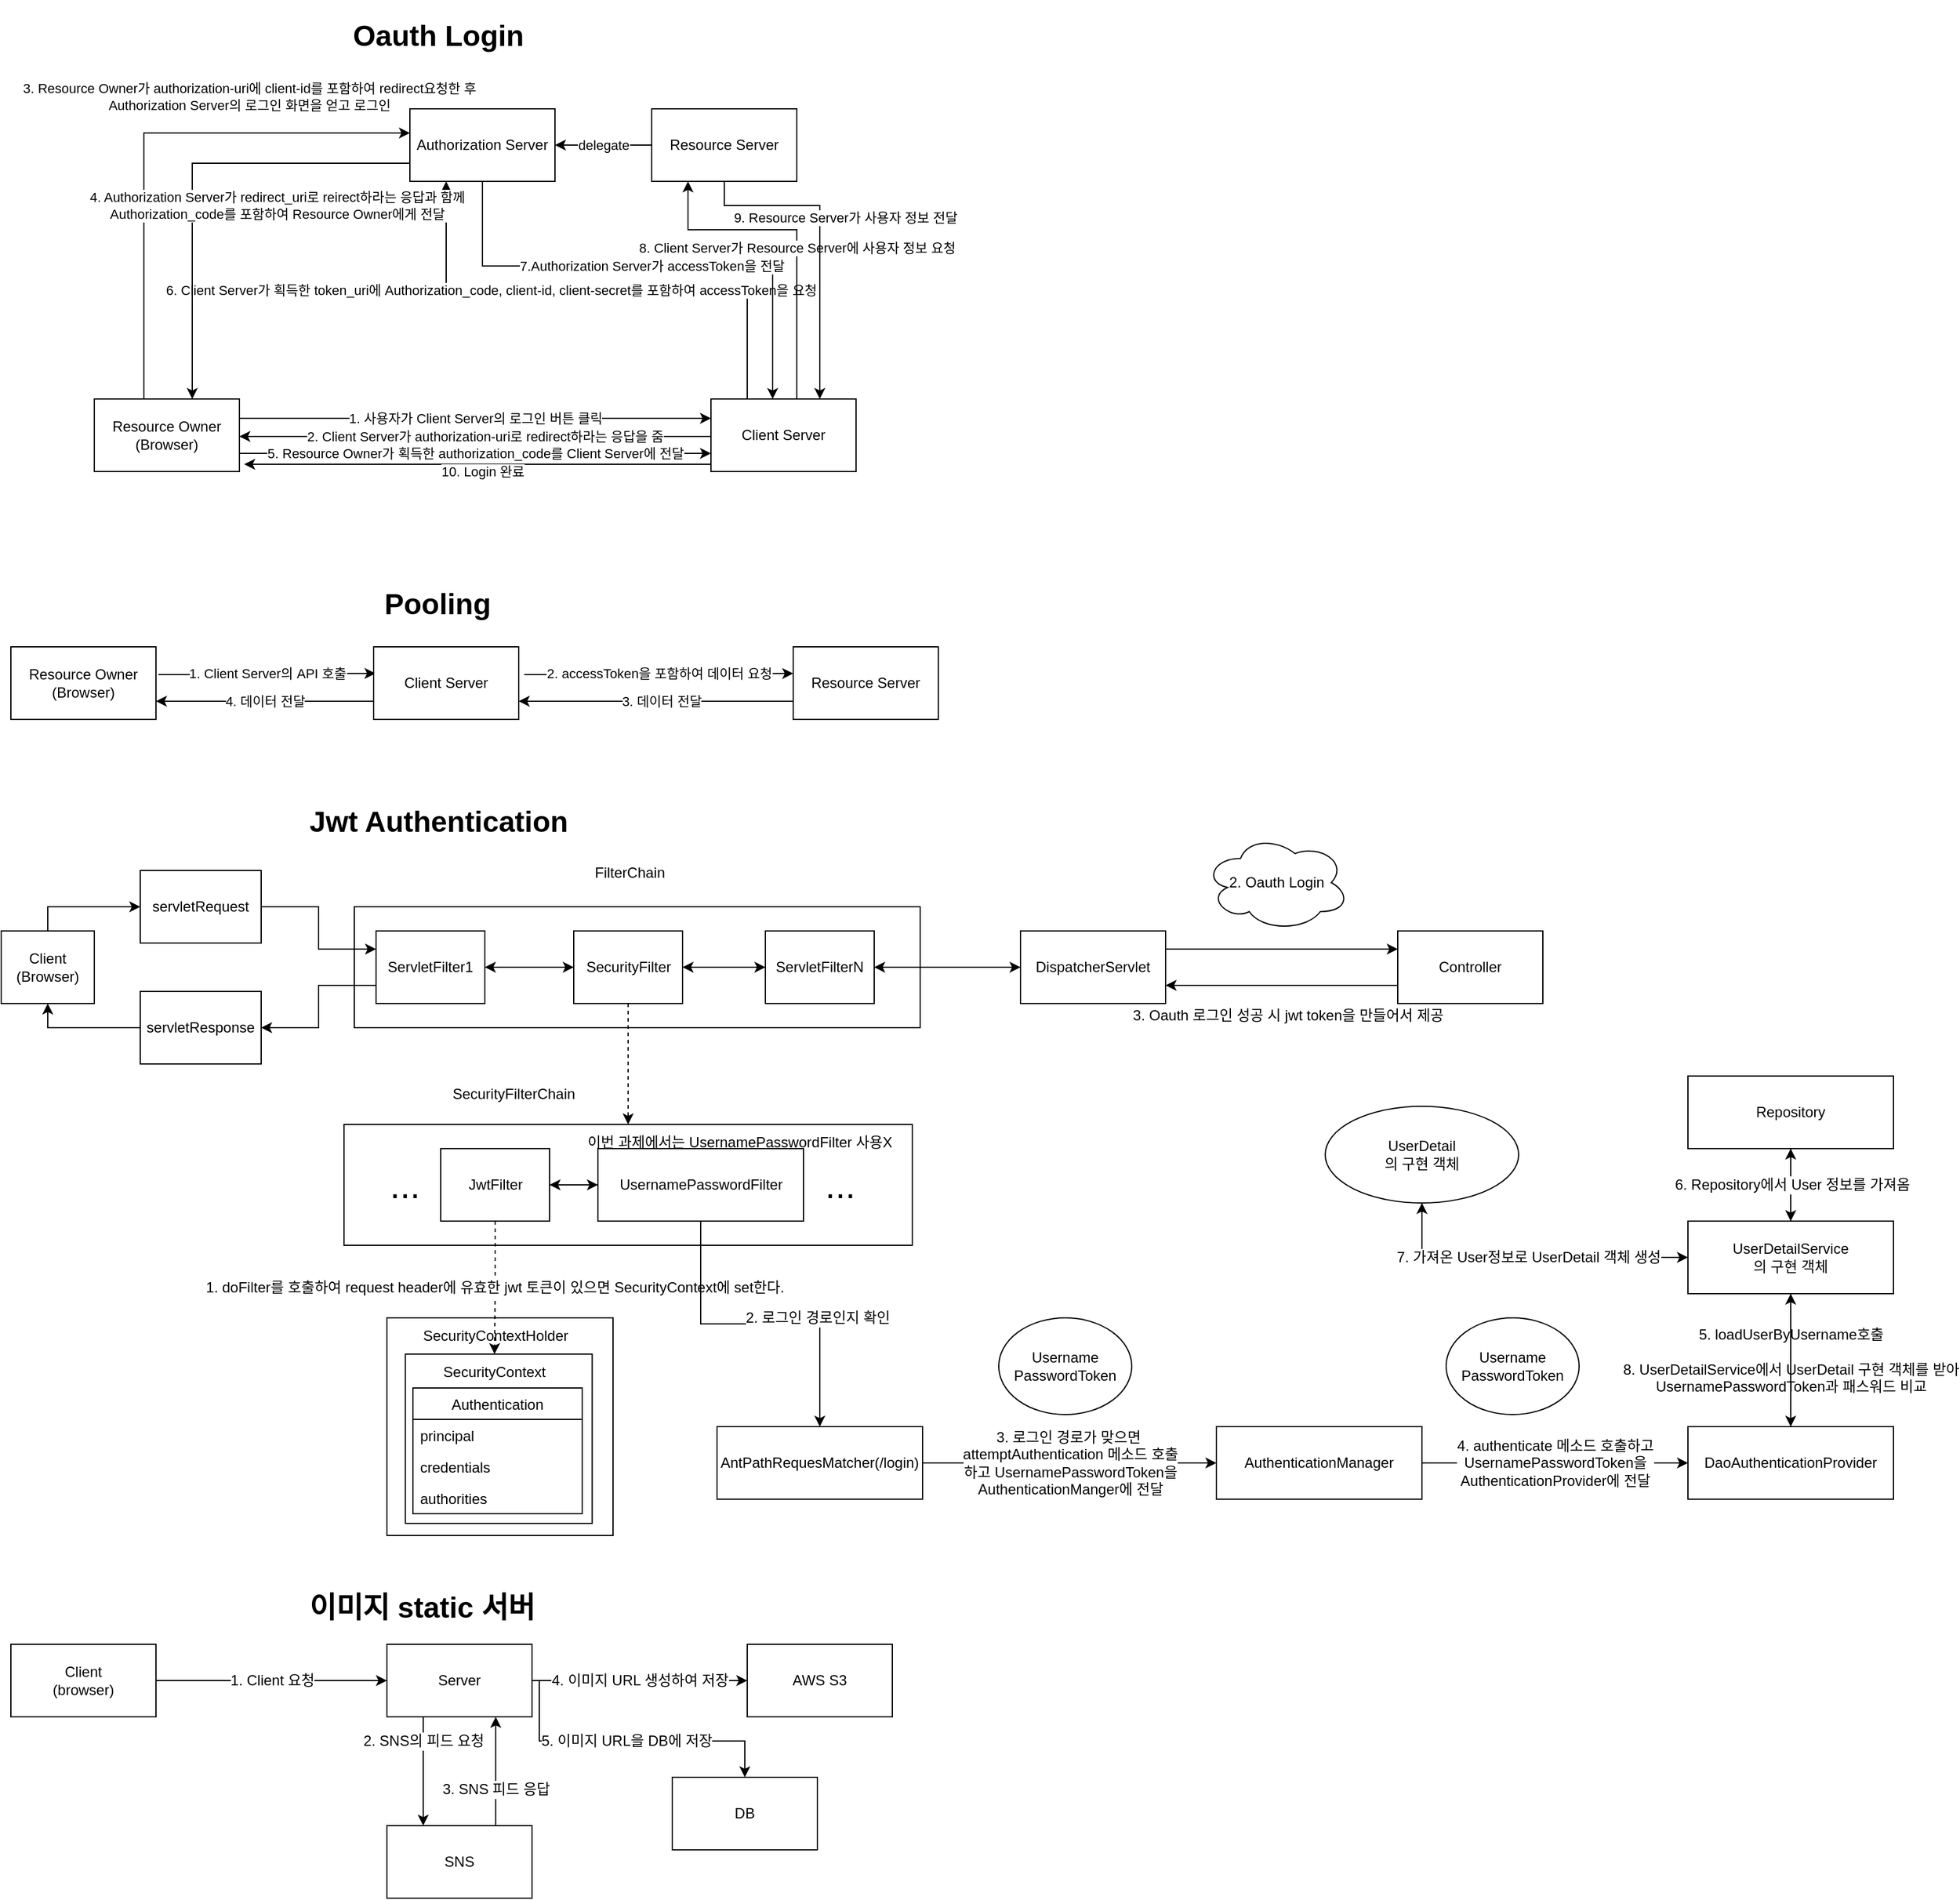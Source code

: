 <mxfile version="18.0.2" type="github">
  <diagram id="0olNeXQWjINQZvu6lN0X" name="Page-1">
    <mxGraphModel dx="2249" dy="794" grid="1" gridSize="10" guides="1" tooltips="1" connect="1" arrows="1" fold="1" page="1" pageScale="1" pageWidth="827" pageHeight="1169" math="0" shadow="0">
      <root>
        <mxCell id="0" />
        <mxCell id="1" parent="0" />
        <mxCell id="ssqs3UzeB_QH6sZrgzqs-11" value="" style="rounded=0;whiteSpace=wrap;html=1;" vertex="1" parent="1">
          <mxGeometry x="-521.5" y="950" width="470" height="100" as="geometry" />
        </mxCell>
        <mxCell id="ssqs3UzeB_QH6sZrgzqs-62" value="" style="rounded=0;whiteSpace=wrap;html=1;fontSize=12;" vertex="1" parent="1">
          <mxGeometry x="-486" y="1110" width="187" height="180" as="geometry" />
        </mxCell>
        <mxCell id="ssqs3UzeB_QH6sZrgzqs-24" value="" style="rounded=0;whiteSpace=wrap;html=1;" vertex="1" parent="1">
          <mxGeometry x="-513" y="770" width="468" height="100" as="geometry" />
        </mxCell>
        <mxCell id="ssqs3UzeB_QH6sZrgzqs-64" value="1. doFilter를 호출하여 request header에 유효한 jwt 토큰이 있으면 SecurityContext에 set한다." style="edgeStyle=orthogonalEdgeStyle;rounded=0;orthogonalLoop=1;jettySize=auto;html=1;dashed=1;fontSize=12;" edge="1" parent="1" source="ssqs3UzeB_QH6sZrgzqs-7" target="ssqs3UzeB_QH6sZrgzqs-61">
          <mxGeometry relative="1" as="geometry" />
        </mxCell>
        <mxCell id="josuYRWAuAv7qahsjw2j-20" value="2. Client Server가 authorization-uri로 redirect하라는 응답을 줌" style="edgeStyle=orthogonalEdgeStyle;rounded=0;orthogonalLoop=1;jettySize=auto;html=1;exitX=0;exitY=0.5;exitDx=0;exitDy=0;entryX=1;entryY=0.75;entryDx=0;entryDy=0;" parent="1" edge="1">
          <mxGeometry relative="1" as="geometry">
            <mxPoint x="-218" y="366" as="sourcePoint" />
            <mxPoint x="-608" y="381" as="targetPoint" />
            <Array as="points">
              <mxPoint x="-218" y="381" />
            </Array>
          </mxGeometry>
        </mxCell>
        <mxCell id="josuYRWAuAv7qahsjw2j-28" style="edgeStyle=orthogonalEdgeStyle;rounded=0;orthogonalLoop=1;jettySize=auto;html=1;exitX=0.25;exitY=0;exitDx=0;exitDy=0;entryX=0.25;entryY=1;entryDx=0;entryDy=0;" parent="1" source="josuYRWAuAv7qahsjw2j-13" target="josuYRWAuAv7qahsjw2j-21" edge="1">
          <mxGeometry relative="1" as="geometry" />
        </mxCell>
        <mxCell id="josuYRWAuAv7qahsjw2j-31" value="6. Client Server가 획득한 token_uri에 Authorization_code, client-id, client-secret를 포함하여 accessToken을 요청" style="edgeLabel;html=1;align=center;verticalAlign=middle;resizable=0;points=[];" parent="josuYRWAuAv7qahsjw2j-28" vertex="1" connectable="0">
          <mxGeometry x="0.408" relative="1" as="geometry">
            <mxPoint as="offset" />
          </mxGeometry>
        </mxCell>
        <mxCell id="josuYRWAuAv7qahsjw2j-32" value="8. Client Server가 Resource Server에 사용자 정보 요청" style="edgeStyle=orthogonalEdgeStyle;rounded=0;orthogonalLoop=1;jettySize=auto;html=1;exitX=0.75;exitY=0;exitDx=0;exitDy=0;entryX=0.25;entryY=1;entryDx=0;entryDy=0;" parent="1" source="josuYRWAuAv7qahsjw2j-13" target="josuYRWAuAv7qahsjw2j-27" edge="1">
          <mxGeometry relative="1" as="geometry">
            <Array as="points">
              <mxPoint x="-147" y="350" />
              <mxPoint x="-147" y="210" />
              <mxPoint x="-237" y="210" />
            </Array>
          </mxGeometry>
        </mxCell>
        <mxCell id="josuYRWAuAv7qahsjw2j-34" value="10. Login 완료" style="edgeStyle=orthogonalEdgeStyle;rounded=0;orthogonalLoop=1;jettySize=auto;html=1;exitX=0;exitY=1;exitDx=0;exitDy=0;entryX=1.033;entryY=0.9;entryDx=0;entryDy=0;entryPerimeter=0;" parent="1" source="josuYRWAuAv7qahsjw2j-13" target="josuYRWAuAv7qahsjw2j-14" edge="1">
          <mxGeometry x="-0.005" y="6" relative="1" as="geometry">
            <Array as="points">
              <mxPoint x="-218" y="404" />
            </Array>
            <mxPoint as="offset" />
          </mxGeometry>
        </mxCell>
        <mxCell id="josuYRWAuAv7qahsjw2j-13" value="Client Server" style="rounded=0;whiteSpace=wrap;html=1;" parent="1" vertex="1">
          <mxGeometry x="-218" y="350" width="120" height="60" as="geometry" />
        </mxCell>
        <mxCell id="josuYRWAuAv7qahsjw2j-17" value="1. 사용자가 Client Server의 로그인 버튼 클릭" style="edgeStyle=orthogonalEdgeStyle;rounded=0;orthogonalLoop=1;jettySize=auto;html=1;exitX=1;exitY=0.5;exitDx=0;exitDy=0;" parent="1" edge="1">
          <mxGeometry relative="1" as="geometry">
            <mxPoint x="-608" y="366" as="sourcePoint" />
            <mxPoint x="-218" y="366" as="targetPoint" />
          </mxGeometry>
        </mxCell>
        <mxCell id="josuYRWAuAv7qahsjw2j-23" value="3. Resource Owner가 authorization-uri에 client-id를 포함하여 redirect요청한 후&lt;br&gt;Authorization Server의 로그인 화면을 얻고 로그인" style="edgeStyle=orthogonalEdgeStyle;rounded=0;orthogonalLoop=1;jettySize=auto;html=1;exitX=0.5;exitY=0;exitDx=0;exitDy=0;" parent="1" source="josuYRWAuAv7qahsjw2j-14" edge="1">
          <mxGeometry x="0.42" y="30" relative="1" as="geometry">
            <mxPoint x="-467" y="130" as="targetPoint" />
            <Array as="points">
              <mxPoint x="-687" y="350" />
              <mxPoint x="-687" y="130" />
            </Array>
            <mxPoint as="offset" />
          </mxGeometry>
        </mxCell>
        <mxCell id="josuYRWAuAv7qahsjw2j-26" value="5. Resource Owner가 획득한 authorization_code를 Client Server에 전달" style="edgeStyle=orthogonalEdgeStyle;rounded=0;orthogonalLoop=1;jettySize=auto;html=1;exitX=1;exitY=0.75;exitDx=0;exitDy=0;entryX=0;entryY=0.75;entryDx=0;entryDy=0;" parent="1" source="josuYRWAuAv7qahsjw2j-14" target="josuYRWAuAv7qahsjw2j-13" edge="1">
          <mxGeometry relative="1" as="geometry" />
        </mxCell>
        <mxCell id="josuYRWAuAv7qahsjw2j-14" value="Resource Owner&lt;br&gt;(Browser)" style="rounded=0;whiteSpace=wrap;html=1;" parent="1" vertex="1">
          <mxGeometry x="-728" y="350" width="120" height="60" as="geometry" />
        </mxCell>
        <mxCell id="josuYRWAuAv7qahsjw2j-24" value="4. Authorization Server가 redirect_uri로 reirect하라는 응답과 함께&lt;br&gt;Authorization_code를 포함하여 Resource Owner에게 전달" style="edgeStyle=orthogonalEdgeStyle;rounded=0;orthogonalLoop=1;jettySize=auto;html=1;exitX=0;exitY=0.75;exitDx=0;exitDy=0;" parent="1" source="josuYRWAuAv7qahsjw2j-21" target="josuYRWAuAv7qahsjw2j-14" edge="1">
          <mxGeometry x="-0.413" y="35" relative="1" as="geometry">
            <Array as="points">
              <mxPoint x="-647" y="155" />
            </Array>
            <mxPoint as="offset" />
          </mxGeometry>
        </mxCell>
        <mxCell id="josuYRWAuAv7qahsjw2j-30" value="7.Authorization Server가 accessToken을 전달" style="edgeStyle=orthogonalEdgeStyle;rounded=0;orthogonalLoop=1;jettySize=auto;html=1;exitX=0.5;exitY=1;exitDx=0;exitDy=0;" parent="1" source="josuYRWAuAv7qahsjw2j-21" target="josuYRWAuAv7qahsjw2j-13" edge="1">
          <mxGeometry relative="1" as="geometry">
            <Array as="points">
              <mxPoint x="-407" y="240" />
              <mxPoint x="-167" y="240" />
            </Array>
          </mxGeometry>
        </mxCell>
        <mxCell id="josuYRWAuAv7qahsjw2j-21" value="Authorization Server" style="rounded=0;whiteSpace=wrap;html=1;" parent="1" vertex="1">
          <mxGeometry x="-467" y="110" width="120" height="60" as="geometry" />
        </mxCell>
        <mxCell id="josuYRWAuAv7qahsjw2j-33" value="9. Resource Server가 사용자 정보 전달" style="edgeStyle=orthogonalEdgeStyle;rounded=0;orthogonalLoop=1;jettySize=auto;html=1;exitX=0.5;exitY=1;exitDx=0;exitDy=0;entryX=0.75;entryY=0;entryDx=0;entryDy=0;" parent="1" source="josuYRWAuAv7qahsjw2j-27" target="josuYRWAuAv7qahsjw2j-13" edge="1">
          <mxGeometry x="-0.158" y="21" relative="1" as="geometry">
            <Array as="points">
              <mxPoint x="-207" y="190" />
              <mxPoint x="-128" y="190" />
            </Array>
            <mxPoint as="offset" />
          </mxGeometry>
        </mxCell>
        <mxCell id="ssqs3UzeB_QH6sZrgzqs-1" value="delegate" style="edgeStyle=orthogonalEdgeStyle;rounded=0;orthogonalLoop=1;jettySize=auto;html=1;exitX=0;exitY=0.5;exitDx=0;exitDy=0;entryX=1;entryY=0.5;entryDx=0;entryDy=0;" edge="1" parent="1" source="josuYRWAuAv7qahsjw2j-27" target="josuYRWAuAv7qahsjw2j-21">
          <mxGeometry relative="1" as="geometry" />
        </mxCell>
        <mxCell id="josuYRWAuAv7qahsjw2j-27" value="Resource Server" style="rounded=0;whiteSpace=wrap;html=1;" parent="1" vertex="1">
          <mxGeometry x="-267" y="110" width="120" height="60" as="geometry" />
        </mxCell>
        <mxCell id="josuYRWAuAv7qahsjw2j-35" value="&lt;h1&gt;Oauth Login&lt;/h1&gt;" style="text;html=1;strokeColor=none;fillColor=none;spacing=5;spacingTop=-20;whiteSpace=wrap;overflow=hidden;rounded=0;" parent="1" vertex="1">
          <mxGeometry x="-519" y="30" width="151" height="40" as="geometry" />
        </mxCell>
        <mxCell id="josuYRWAuAv7qahsjw2j-39" value="1. Client Server의 API 호출" style="edgeStyle=orthogonalEdgeStyle;rounded=0;orthogonalLoop=1;jettySize=auto;html=1;exitX=1.017;exitY=0.383;exitDx=0;exitDy=0;exitPerimeter=0;entryX=0.013;entryY=0.367;entryDx=0;entryDy=0;entryPerimeter=0;" parent="1" source="josuYRWAuAv7qahsjw2j-36" target="josuYRWAuAv7qahsjw2j-37" edge="1">
          <mxGeometry relative="1" as="geometry">
            <mxPoint x="-677.5" y="578" as="sourcePoint" />
            <mxPoint x="-503.5" y="578" as="targetPoint" />
          </mxGeometry>
        </mxCell>
        <mxCell id="josuYRWAuAv7qahsjw2j-36" value="Resource Owner&lt;br&gt;(Browser)" style="rounded=0;whiteSpace=wrap;html=1;" parent="1" vertex="1">
          <mxGeometry x="-797" y="555" width="120" height="60" as="geometry" />
        </mxCell>
        <mxCell id="josuYRWAuAv7qahsjw2j-40" value="2. accessToken을 포함하여 데이터 요청" style="edgeStyle=orthogonalEdgeStyle;rounded=0;orthogonalLoop=1;jettySize=auto;html=1;exitX=1.038;exitY=0.383;exitDx=0;exitDy=0;exitPerimeter=0;" parent="1" source="josuYRWAuAv7qahsjw2j-37" edge="1">
          <mxGeometry relative="1" as="geometry">
            <mxPoint x="-443" y="577" as="sourcePoint" />
            <mxPoint x="-150" y="577" as="targetPoint" />
          </mxGeometry>
        </mxCell>
        <mxCell id="josuYRWAuAv7qahsjw2j-44" value="4. 데이터 전달" style="edgeStyle=orthogonalEdgeStyle;rounded=0;orthogonalLoop=1;jettySize=auto;html=1;exitX=0;exitY=0.75;exitDx=0;exitDy=0;entryX=1;entryY=0.75;entryDx=0;entryDy=0;" parent="1" source="josuYRWAuAv7qahsjw2j-37" edge="1">
          <mxGeometry relative="1" as="geometry">
            <mxPoint x="-503" y="600" as="sourcePoint" />
            <mxPoint x="-677" y="600" as="targetPoint" />
          </mxGeometry>
        </mxCell>
        <mxCell id="josuYRWAuAv7qahsjw2j-37" value="Client Server" style="rounded=0;whiteSpace=wrap;html=1;" parent="1" vertex="1">
          <mxGeometry x="-497" y="555" width="120" height="60" as="geometry" />
        </mxCell>
        <mxCell id="josuYRWAuAv7qahsjw2j-43" value="3. 데이터 전달" style="edgeStyle=orthogonalEdgeStyle;rounded=0;orthogonalLoop=1;jettySize=auto;html=1;exitX=0;exitY=0.75;exitDx=0;exitDy=0;entryX=1;entryY=0.75;entryDx=0;entryDy=0;" parent="1" target="josuYRWAuAv7qahsjw2j-37" edge="1">
          <mxGeometry relative="1" as="geometry">
            <mxPoint x="-150" y="592" as="sourcePoint" />
            <mxPoint x="-443" y="592" as="targetPoint" />
            <Array as="points">
              <mxPoint x="-150" y="600" />
            </Array>
          </mxGeometry>
        </mxCell>
        <mxCell id="josuYRWAuAv7qahsjw2j-38" value="Resource Server" style="rounded=0;whiteSpace=wrap;html=1;" parent="1" vertex="1">
          <mxGeometry x="-150" y="555" width="120" height="60" as="geometry" />
        </mxCell>
        <mxCell id="josuYRWAuAv7qahsjw2j-41" value="&lt;h1&gt;Pooling&lt;/h1&gt;" style="text;html=1;strokeColor=none;fillColor=none;spacing=5;spacingTop=-20;whiteSpace=wrap;overflow=hidden;rounded=0;" parent="1" vertex="1">
          <mxGeometry x="-493" y="500" width="99" height="40" as="geometry" />
        </mxCell>
        <mxCell id="ssqs3UzeB_QH6sZrgzqs-32" style="edgeStyle=orthogonalEdgeStyle;rounded=0;orthogonalLoop=1;jettySize=auto;html=1;exitX=1;exitY=0.5;exitDx=0;exitDy=0;fontSize=12;entryX=0;entryY=0.25;entryDx=0;entryDy=0;" edge="1" parent="1" source="ssqs3UzeB_QH6sZrgzqs-6" target="ssqs3UzeB_QH6sZrgzqs-27">
          <mxGeometry relative="1" as="geometry" />
        </mxCell>
        <mxCell id="ssqs3UzeB_QH6sZrgzqs-6" value="servletRequest" style="rounded=0;whiteSpace=wrap;html=1;" vertex="1" parent="1">
          <mxGeometry x="-690" y="740" width="100" height="60" as="geometry" />
        </mxCell>
        <mxCell id="ssqs3UzeB_QH6sZrgzqs-10" style="edgeStyle=orthogonalEdgeStyle;rounded=0;orthogonalLoop=1;jettySize=auto;html=1;exitX=1;exitY=0.5;exitDx=0;exitDy=0;" edge="1" parent="1" source="ssqs3UzeB_QH6sZrgzqs-7">
          <mxGeometry relative="1" as="geometry">
            <mxPoint x="-311.5" y="1000" as="targetPoint" />
          </mxGeometry>
        </mxCell>
        <mxCell id="ssqs3UzeB_QH6sZrgzqs-7" value="JwtFilter" style="rounded=0;whiteSpace=wrap;html=1;" vertex="1" parent="1">
          <mxGeometry x="-441.5" y="970" width="90" height="60" as="geometry" />
        </mxCell>
        <mxCell id="ssqs3UzeB_QH6sZrgzqs-8" value="&lt;h1&gt;Jwt Authentication&lt;/h1&gt;" style="text;html=1;strokeColor=none;fillColor=none;spacing=5;spacingTop=-20;whiteSpace=wrap;overflow=hidden;rounded=0;" vertex="1" parent="1">
          <mxGeometry x="-555.25" y="680" width="223.5" height="40" as="geometry" />
        </mxCell>
        <mxCell id="ssqs3UzeB_QH6sZrgzqs-21" style="edgeStyle=orthogonalEdgeStyle;rounded=0;orthogonalLoop=1;jettySize=auto;html=1;exitX=0;exitY=0.5;exitDx=0;exitDy=0;entryX=1;entryY=0.5;entryDx=0;entryDy=0;fontSize=30;" edge="1" parent="1" source="ssqs3UzeB_QH6sZrgzqs-9" target="ssqs3UzeB_QH6sZrgzqs-7">
          <mxGeometry relative="1" as="geometry" />
        </mxCell>
        <mxCell id="ssqs3UzeB_QH6sZrgzqs-83" value="2. 로그인 경로인지 확인" style="edgeStyle=orthogonalEdgeStyle;rounded=0;orthogonalLoop=1;jettySize=auto;html=1;exitX=0.5;exitY=1;exitDx=0;exitDy=0;entryX=0.5;entryY=0;entryDx=0;entryDy=0;fontSize=12;" edge="1" parent="1" source="ssqs3UzeB_QH6sZrgzqs-9" target="ssqs3UzeB_QH6sZrgzqs-82">
          <mxGeometry x="0.352" y="5" relative="1" as="geometry">
            <mxPoint as="offset" />
          </mxGeometry>
        </mxCell>
        <mxCell id="ssqs3UzeB_QH6sZrgzqs-9" value="UsernamePasswordFilter" style="rounded=0;whiteSpace=wrap;html=1;" vertex="1" parent="1">
          <mxGeometry x="-311.5" y="970" width="170" height="60" as="geometry" />
        </mxCell>
        <mxCell id="ssqs3UzeB_QH6sZrgzqs-12" value="SecurityFilterChain" style="text;html=1;strokeColor=none;fillColor=none;align=center;verticalAlign=middle;whiteSpace=wrap;rounded=0;" vertex="1" parent="1">
          <mxGeometry x="-411.5" y="910" width="60" height="30" as="geometry" />
        </mxCell>
        <mxCell id="ssqs3UzeB_QH6sZrgzqs-13" value="&lt;font style=&quot;font-size: 30px;&quot;&gt;...&lt;/font&gt;" style="text;html=1;strokeColor=none;fillColor=none;align=center;verticalAlign=middle;whiteSpace=wrap;rounded=0;fontSize=30;" vertex="1" parent="1">
          <mxGeometry x="-141.5" y="985" width="60" height="30" as="geometry" />
        </mxCell>
        <mxCell id="ssqs3UzeB_QH6sZrgzqs-15" value="&lt;font style=&quot;font-size: 30px;&quot;&gt;...&lt;/font&gt;" style="text;html=1;strokeColor=none;fillColor=none;align=center;verticalAlign=middle;whiteSpace=wrap;rounded=0;fontSize=30;" vertex="1" parent="1">
          <mxGeometry x="-501.5" y="985" width="60" height="30" as="geometry" />
        </mxCell>
        <mxCell id="ssqs3UzeB_QH6sZrgzqs-23" value="&lt;span style=&quot;font-size: 12px;&quot;&gt;FilterChain&lt;/span&gt;" style="text;html=1;strokeColor=none;fillColor=none;align=center;verticalAlign=middle;whiteSpace=wrap;rounded=0;fontSize=30;" vertex="1" parent="1">
          <mxGeometry x="-315" y="720" width="60" height="30" as="geometry" />
        </mxCell>
        <mxCell id="ssqs3UzeB_QH6sZrgzqs-34" style="edgeStyle=orthogonalEdgeStyle;rounded=0;orthogonalLoop=1;jettySize=auto;html=1;exitX=1;exitY=0.5;exitDx=0;exitDy=0;entryX=0;entryY=0.5;entryDx=0;entryDy=0;fontSize=12;" edge="1" parent="1" source="ssqs3UzeB_QH6sZrgzqs-27" target="ssqs3UzeB_QH6sZrgzqs-28">
          <mxGeometry relative="1" as="geometry" />
        </mxCell>
        <mxCell id="ssqs3UzeB_QH6sZrgzqs-74" style="edgeStyle=orthogonalEdgeStyle;rounded=0;orthogonalLoop=1;jettySize=auto;html=1;exitX=0;exitY=0.75;exitDx=0;exitDy=0;fontSize=12;" edge="1" parent="1" source="ssqs3UzeB_QH6sZrgzqs-27" target="ssqs3UzeB_QH6sZrgzqs-73">
          <mxGeometry relative="1" as="geometry" />
        </mxCell>
        <mxCell id="ssqs3UzeB_QH6sZrgzqs-27" value="ServletFilter1" style="rounded=0;whiteSpace=wrap;html=1;" vertex="1" parent="1">
          <mxGeometry x="-495" y="790" width="90" height="60" as="geometry" />
        </mxCell>
        <mxCell id="ssqs3UzeB_QH6sZrgzqs-35" style="edgeStyle=orthogonalEdgeStyle;rounded=0;orthogonalLoop=1;jettySize=auto;html=1;exitX=0;exitY=0.5;exitDx=0;exitDy=0;entryX=1;entryY=0.5;entryDx=0;entryDy=0;fontSize=12;" edge="1" parent="1" source="ssqs3UzeB_QH6sZrgzqs-28" target="ssqs3UzeB_QH6sZrgzqs-27">
          <mxGeometry relative="1" as="geometry" />
        </mxCell>
        <mxCell id="ssqs3UzeB_QH6sZrgzqs-36" style="edgeStyle=orthogonalEdgeStyle;rounded=0;orthogonalLoop=1;jettySize=auto;html=1;exitX=1;exitY=0.5;exitDx=0;exitDy=0;fontSize=12;" edge="1" parent="1" source="ssqs3UzeB_QH6sZrgzqs-28" target="ssqs3UzeB_QH6sZrgzqs-29">
          <mxGeometry relative="1" as="geometry" />
        </mxCell>
        <mxCell id="ssqs3UzeB_QH6sZrgzqs-42" style="edgeStyle=orthogonalEdgeStyle;rounded=0;orthogonalLoop=1;jettySize=auto;html=1;exitX=0.5;exitY=1;exitDx=0;exitDy=0;fontSize=12;dashed=1;" edge="1" parent="1" source="ssqs3UzeB_QH6sZrgzqs-28" target="ssqs3UzeB_QH6sZrgzqs-11">
          <mxGeometry relative="1" as="geometry" />
        </mxCell>
        <mxCell id="ssqs3UzeB_QH6sZrgzqs-28" value="SecurityFilter" style="rounded=0;whiteSpace=wrap;html=1;" vertex="1" parent="1">
          <mxGeometry x="-331.5" y="790" width="90" height="60" as="geometry" />
        </mxCell>
        <mxCell id="ssqs3UzeB_QH6sZrgzqs-37" style="edgeStyle=orthogonalEdgeStyle;rounded=0;orthogonalLoop=1;jettySize=auto;html=1;exitX=0;exitY=0.5;exitDx=0;exitDy=0;entryX=1;entryY=0.5;entryDx=0;entryDy=0;fontSize=12;" edge="1" parent="1" source="ssqs3UzeB_QH6sZrgzqs-29" target="ssqs3UzeB_QH6sZrgzqs-28">
          <mxGeometry relative="1" as="geometry" />
        </mxCell>
        <mxCell id="ssqs3UzeB_QH6sZrgzqs-47" style="edgeStyle=orthogonalEdgeStyle;rounded=0;orthogonalLoop=1;jettySize=auto;html=1;exitX=1;exitY=0.5;exitDx=0;exitDy=0;entryX=0;entryY=0.5;entryDx=0;entryDy=0;fontSize=12;" edge="1" parent="1" source="ssqs3UzeB_QH6sZrgzqs-29" target="ssqs3UzeB_QH6sZrgzqs-44">
          <mxGeometry relative="1" as="geometry" />
        </mxCell>
        <mxCell id="ssqs3UzeB_QH6sZrgzqs-29" value="ServletFilterN" style="rounded=0;whiteSpace=wrap;html=1;" vertex="1" parent="1">
          <mxGeometry x="-173" y="790" width="90" height="60" as="geometry" />
        </mxCell>
        <mxCell id="ssqs3UzeB_QH6sZrgzqs-48" style="edgeStyle=orthogonalEdgeStyle;rounded=0;orthogonalLoop=1;jettySize=auto;html=1;exitX=0;exitY=0.5;exitDx=0;exitDy=0;entryX=1;entryY=0.5;entryDx=0;entryDy=0;fontSize=12;" edge="1" parent="1" source="ssqs3UzeB_QH6sZrgzqs-44" target="ssqs3UzeB_QH6sZrgzqs-29">
          <mxGeometry relative="1" as="geometry" />
        </mxCell>
        <mxCell id="ssqs3UzeB_QH6sZrgzqs-65" style="edgeStyle=orthogonalEdgeStyle;rounded=0;orthogonalLoop=1;jettySize=auto;html=1;exitX=1;exitY=0.5;exitDx=0;exitDy=0;entryX=1;entryY=0.5;entryDx=0;entryDy=0;dashed=1;fontSize=12;" edge="1" parent="1" source="ssqs3UzeB_QH6sZrgzqs-44" target="ssqs3UzeB_QH6sZrgzqs-44">
          <mxGeometry relative="1" as="geometry" />
        </mxCell>
        <mxCell id="ssqs3UzeB_QH6sZrgzqs-69" style="edgeStyle=orthogonalEdgeStyle;rounded=0;orthogonalLoop=1;jettySize=auto;html=1;exitX=1;exitY=0.25;exitDx=0;exitDy=0;entryX=0;entryY=0.25;entryDx=0;entryDy=0;fontSize=12;" edge="1" parent="1" source="ssqs3UzeB_QH6sZrgzqs-44" target="ssqs3UzeB_QH6sZrgzqs-49">
          <mxGeometry relative="1" as="geometry" />
        </mxCell>
        <mxCell id="ssqs3UzeB_QH6sZrgzqs-44" value="DispatcherServlet" style="rounded=0;whiteSpace=wrap;html=1;fontSize=12;" vertex="1" parent="1">
          <mxGeometry x="38" y="790" width="120" height="60" as="geometry" />
        </mxCell>
        <mxCell id="ssqs3UzeB_QH6sZrgzqs-70" value="3. Oauth 로그인 성공 시 jwt token을 만들어서 제공" style="edgeStyle=orthogonalEdgeStyle;rounded=0;orthogonalLoop=1;jettySize=auto;html=1;exitX=0;exitY=0.75;exitDx=0;exitDy=0;entryX=1;entryY=0.75;entryDx=0;entryDy=0;fontSize=12;" edge="1" parent="1" source="ssqs3UzeB_QH6sZrgzqs-49" target="ssqs3UzeB_QH6sZrgzqs-44">
          <mxGeometry x="-0.05" y="25" relative="1" as="geometry">
            <mxPoint as="offset" />
          </mxGeometry>
        </mxCell>
        <mxCell id="ssqs3UzeB_QH6sZrgzqs-49" value="Controller" style="rounded=0;whiteSpace=wrap;html=1;fontSize=12;" vertex="1" parent="1">
          <mxGeometry x="350" y="790" width="120" height="60" as="geometry" />
        </mxCell>
        <mxCell id="ssqs3UzeB_QH6sZrgzqs-50" value="" style="rounded=0;whiteSpace=wrap;html=1;fontSize=12;" vertex="1" parent="1">
          <mxGeometry x="-470.75" y="1140" width="154.5" height="140" as="geometry" />
        </mxCell>
        <mxCell id="ssqs3UzeB_QH6sZrgzqs-56" value="Authentication" style="swimlane;fontStyle=0;childLayout=stackLayout;horizontal=1;startSize=26;fillColor=none;horizontalStack=0;resizeParent=1;resizeParentMax=0;resizeLast=0;collapsible=1;marginBottom=0;fontSize=12;" vertex="1" parent="1">
          <mxGeometry x="-464.5" y="1168" width="140" height="104" as="geometry" />
        </mxCell>
        <mxCell id="ssqs3UzeB_QH6sZrgzqs-57" value="principal" style="text;strokeColor=none;fillColor=none;align=left;verticalAlign=top;spacingLeft=4;spacingRight=4;overflow=hidden;rotatable=0;points=[[0,0.5],[1,0.5]];portConstraint=eastwest;fontSize=12;" vertex="1" parent="ssqs3UzeB_QH6sZrgzqs-56">
          <mxGeometry y="26" width="140" height="26" as="geometry" />
        </mxCell>
        <mxCell id="ssqs3UzeB_QH6sZrgzqs-58" value="credentials" style="text;strokeColor=none;fillColor=none;align=left;verticalAlign=top;spacingLeft=4;spacingRight=4;overflow=hidden;rotatable=0;points=[[0,0.5],[1,0.5]];portConstraint=eastwest;fontSize=12;" vertex="1" parent="ssqs3UzeB_QH6sZrgzqs-56">
          <mxGeometry y="52" width="140" height="26" as="geometry" />
        </mxCell>
        <mxCell id="ssqs3UzeB_QH6sZrgzqs-59" value="authorities" style="text;strokeColor=none;fillColor=none;align=left;verticalAlign=top;spacingLeft=4;spacingRight=4;overflow=hidden;rotatable=0;points=[[0,0.5],[1,0.5]];portConstraint=eastwest;fontSize=12;" vertex="1" parent="ssqs3UzeB_QH6sZrgzqs-56">
          <mxGeometry y="78" width="140" height="26" as="geometry" />
        </mxCell>
        <mxCell id="ssqs3UzeB_QH6sZrgzqs-61" value="SecurityContext" style="text;html=1;strokeColor=none;fillColor=none;align=center;verticalAlign=middle;whiteSpace=wrap;rounded=0;fontSize=12;" vertex="1" parent="1">
          <mxGeometry x="-427" y="1140" width="60" height="30" as="geometry" />
        </mxCell>
        <mxCell id="ssqs3UzeB_QH6sZrgzqs-63" value="SecurityContextHolder" style="text;html=1;strokeColor=none;fillColor=none;align=center;verticalAlign=middle;whiteSpace=wrap;rounded=0;fontSize=12;" vertex="1" parent="1">
          <mxGeometry x="-426" y="1110" width="60" height="30" as="geometry" />
        </mxCell>
        <mxCell id="ssqs3UzeB_QH6sZrgzqs-75" style="edgeStyle=orthogonalEdgeStyle;rounded=0;orthogonalLoop=1;jettySize=auto;html=1;exitX=0.5;exitY=0;exitDx=0;exitDy=0;entryX=0;entryY=0.5;entryDx=0;entryDy=0;fontSize=12;" edge="1" parent="1" source="ssqs3UzeB_QH6sZrgzqs-72" target="ssqs3UzeB_QH6sZrgzqs-6">
          <mxGeometry relative="1" as="geometry" />
        </mxCell>
        <mxCell id="ssqs3UzeB_QH6sZrgzqs-72" value="Client&lt;br&gt;(Browser)" style="rounded=0;whiteSpace=wrap;html=1;" vertex="1" parent="1">
          <mxGeometry x="-805" y="790" width="77" height="60" as="geometry" />
        </mxCell>
        <mxCell id="ssqs3UzeB_QH6sZrgzqs-76" style="edgeStyle=orthogonalEdgeStyle;rounded=0;orthogonalLoop=1;jettySize=auto;html=1;exitX=0;exitY=0.5;exitDx=0;exitDy=0;entryX=0.5;entryY=1;entryDx=0;entryDy=0;fontSize=12;" edge="1" parent="1" source="ssqs3UzeB_QH6sZrgzqs-73" target="ssqs3UzeB_QH6sZrgzqs-72">
          <mxGeometry relative="1" as="geometry" />
        </mxCell>
        <mxCell id="ssqs3UzeB_QH6sZrgzqs-73" value="servletResponse" style="rounded=0;whiteSpace=wrap;html=1;" vertex="1" parent="1">
          <mxGeometry x="-690" y="840" width="100" height="60" as="geometry" />
        </mxCell>
        <mxCell id="ssqs3UzeB_QH6sZrgzqs-77" value="2. Oauth Login" style="ellipse;shape=cloud;whiteSpace=wrap;html=1;fontSize=12;" vertex="1" parent="1">
          <mxGeometry x="190" y="710" width="120" height="80" as="geometry" />
        </mxCell>
        <mxCell id="ssqs3UzeB_QH6sZrgzqs-86" value="4. authenticate 메소드 호출하고&lt;br&gt;UsernamePasswordToken을&lt;br&gt;AuthenticationProvider에 전달" style="edgeStyle=orthogonalEdgeStyle;rounded=0;orthogonalLoop=1;jettySize=auto;html=1;exitX=1;exitY=0.5;exitDx=0;exitDy=0;fontSize=12;" edge="1" parent="1" source="ssqs3UzeB_QH6sZrgzqs-78" target="ssqs3UzeB_QH6sZrgzqs-79">
          <mxGeometry relative="1" as="geometry" />
        </mxCell>
        <mxCell id="ssqs3UzeB_QH6sZrgzqs-78" value="AuthenticationManager" style="rounded=0;whiteSpace=wrap;html=1;" vertex="1" parent="1">
          <mxGeometry x="200" y="1200" width="170" height="60" as="geometry" />
        </mxCell>
        <mxCell id="ssqs3UzeB_QH6sZrgzqs-89" value="5. loadUserByUsername호출&lt;br&gt;&lt;br&gt;8. UserDetailService에서 UserDetail 구현 객체를 받아&lt;br&gt;UsernamePasswordToken과 패스워드 비교" style="edgeStyle=orthogonalEdgeStyle;rounded=0;orthogonalLoop=1;jettySize=auto;html=1;exitX=0.5;exitY=0;exitDx=0;exitDy=0;fontSize=12;" edge="1" parent="1" source="ssqs3UzeB_QH6sZrgzqs-79" target="ssqs3UzeB_QH6sZrgzqs-80">
          <mxGeometry relative="1" as="geometry" />
        </mxCell>
        <mxCell id="ssqs3UzeB_QH6sZrgzqs-79" value="DaoAuthenticationProvider" style="rounded=0;whiteSpace=wrap;html=1;" vertex="1" parent="1">
          <mxGeometry x="590" y="1200" width="170" height="60" as="geometry" />
        </mxCell>
        <mxCell id="ssqs3UzeB_QH6sZrgzqs-90" style="edgeStyle=orthogonalEdgeStyle;rounded=0;orthogonalLoop=1;jettySize=auto;html=1;exitX=0.5;exitY=0;exitDx=0;exitDy=0;entryX=0.5;entryY=1;entryDx=0;entryDy=0;fontSize=12;" edge="1" parent="1" source="ssqs3UzeB_QH6sZrgzqs-80" target="ssqs3UzeB_QH6sZrgzqs-81">
          <mxGeometry relative="1" as="geometry" />
        </mxCell>
        <mxCell id="ssqs3UzeB_QH6sZrgzqs-100" style="edgeStyle=orthogonalEdgeStyle;rounded=0;orthogonalLoop=1;jettySize=auto;html=1;exitX=0.5;exitY=1;exitDx=0;exitDy=0;fontSize=12;" edge="1" parent="1" source="ssqs3UzeB_QH6sZrgzqs-80" target="ssqs3UzeB_QH6sZrgzqs-79">
          <mxGeometry relative="1" as="geometry" />
        </mxCell>
        <mxCell id="ssqs3UzeB_QH6sZrgzqs-101" style="edgeStyle=orthogonalEdgeStyle;rounded=0;orthogonalLoop=1;jettySize=auto;html=1;exitX=0;exitY=0.5;exitDx=0;exitDy=0;entryX=0.5;entryY=1;entryDx=0;entryDy=0;fontSize=12;" edge="1" parent="1" source="ssqs3UzeB_QH6sZrgzqs-80" target="ssqs3UzeB_QH6sZrgzqs-99">
          <mxGeometry relative="1" as="geometry" />
        </mxCell>
        <mxCell id="ssqs3UzeB_QH6sZrgzqs-80" value="UserDetailService&lt;br&gt;의 구현 객체" style="rounded=0;whiteSpace=wrap;html=1;" vertex="1" parent="1">
          <mxGeometry x="590" y="1030" width="170" height="60" as="geometry" />
        </mxCell>
        <mxCell id="ssqs3UzeB_QH6sZrgzqs-91" value="6. Repository에서 User 정보를 가져옴" style="edgeStyle=orthogonalEdgeStyle;rounded=0;orthogonalLoop=1;jettySize=auto;html=1;exitX=0.5;exitY=1;exitDx=0;exitDy=0;fontSize=12;" edge="1" parent="1" source="ssqs3UzeB_QH6sZrgzqs-81">
          <mxGeometry relative="1" as="geometry">
            <mxPoint x="675" y="1030" as="targetPoint" />
          </mxGeometry>
        </mxCell>
        <mxCell id="ssqs3UzeB_QH6sZrgzqs-81" value="Repository" style="rounded=0;whiteSpace=wrap;html=1;" vertex="1" parent="1">
          <mxGeometry x="590" y="910" width="170" height="60" as="geometry" />
        </mxCell>
        <mxCell id="ssqs3UzeB_QH6sZrgzqs-85" value="3. 로그인 경로가 맞으면&amp;nbsp; &lt;br&gt;attemptAuthentication 메소드 호출&lt;br&gt;하고 UsernamePasswordToken을 &lt;br&gt;AuthenticationManger에 전달" style="edgeStyle=orthogonalEdgeStyle;rounded=0;orthogonalLoop=1;jettySize=auto;html=1;exitX=1;exitY=0.5;exitDx=0;exitDy=0;entryX=0;entryY=0.5;entryDx=0;entryDy=0;fontSize=12;" edge="1" parent="1" source="ssqs3UzeB_QH6sZrgzqs-82" target="ssqs3UzeB_QH6sZrgzqs-78">
          <mxGeometry relative="1" as="geometry" />
        </mxCell>
        <mxCell id="ssqs3UzeB_QH6sZrgzqs-82" value="AntPathRequesMatcher(/login)" style="rounded=0;whiteSpace=wrap;html=1;" vertex="1" parent="1">
          <mxGeometry x="-213" y="1200" width="170" height="60" as="geometry" />
        </mxCell>
        <mxCell id="ssqs3UzeB_QH6sZrgzqs-96" value="Username&lt;br&gt;PasswordToken" style="ellipse;whiteSpace=wrap;html=1;fontSize=12;" vertex="1" parent="1">
          <mxGeometry x="390" y="1110" width="110" height="80" as="geometry" />
        </mxCell>
        <mxCell id="ssqs3UzeB_QH6sZrgzqs-102" value="7. 가져온 User정보로 UserDetail 객체 생성" style="edgeStyle=orthogonalEdgeStyle;rounded=0;orthogonalLoop=1;jettySize=auto;html=1;exitX=0.5;exitY=1;exitDx=0;exitDy=0;entryX=0;entryY=0.5;entryDx=0;entryDy=0;fontSize=12;" edge="1" parent="1" source="ssqs3UzeB_QH6sZrgzqs-99" target="ssqs3UzeB_QH6sZrgzqs-80">
          <mxGeometry relative="1" as="geometry" />
        </mxCell>
        <mxCell id="ssqs3UzeB_QH6sZrgzqs-99" value="UserDetail&lt;br&gt;의 구현 객체" style="ellipse;whiteSpace=wrap;html=1;fontSize=12;" vertex="1" parent="1">
          <mxGeometry x="290" y="935" width="160" height="80" as="geometry" />
        </mxCell>
        <mxCell id="ssqs3UzeB_QH6sZrgzqs-103" value="이번 과제에서는 UsernamePasswordFilter 사용X" style="text;html=1;strokeColor=none;fillColor=none;align=center;verticalAlign=middle;whiteSpace=wrap;rounded=0;fontSize=12;" vertex="1" parent="1">
          <mxGeometry x="-331.5" y="950" width="274" height="30" as="geometry" />
        </mxCell>
        <mxCell id="ssqs3UzeB_QH6sZrgzqs-104" value="Username&lt;br&gt;PasswordToken" style="ellipse;whiteSpace=wrap;html=1;fontSize=12;" vertex="1" parent="1">
          <mxGeometry x="20" y="1110" width="110" height="80" as="geometry" />
        </mxCell>
        <mxCell id="ssqs3UzeB_QH6sZrgzqs-105" value="&lt;h1&gt;이미지 static 서버&lt;/h1&gt;" style="text;html=1;strokeColor=none;fillColor=none;spacing=5;spacingTop=-20;whiteSpace=wrap;overflow=hidden;rounded=0;" vertex="1" parent="1">
          <mxGeometry x="-555.25" y="1330" width="223.5" height="40" as="geometry" />
        </mxCell>
        <mxCell id="ssqs3UzeB_QH6sZrgzqs-106" value="AWS S3" style="rounded=0;whiteSpace=wrap;html=1;fontSize=12;" vertex="1" parent="1">
          <mxGeometry x="-188" y="1380" width="120" height="60" as="geometry" />
        </mxCell>
        <mxCell id="ssqs3UzeB_QH6sZrgzqs-117" value="4. 이미지 URL 생성하여 저장" style="edgeStyle=orthogonalEdgeStyle;rounded=0;orthogonalLoop=1;jettySize=auto;html=1;exitX=1;exitY=0.5;exitDx=0;exitDy=0;fontSize=12;" edge="1" parent="1" source="ssqs3UzeB_QH6sZrgzqs-107" target="ssqs3UzeB_QH6sZrgzqs-106">
          <mxGeometry relative="1" as="geometry" />
        </mxCell>
        <mxCell id="ssqs3UzeB_QH6sZrgzqs-119" value="2. SNS의 피드 요청" style="edgeStyle=orthogonalEdgeStyle;rounded=0;orthogonalLoop=1;jettySize=auto;html=1;exitX=0.25;exitY=1;exitDx=0;exitDy=0;entryX=0.25;entryY=0;entryDx=0;entryDy=0;fontSize=12;" edge="1" parent="1" source="ssqs3UzeB_QH6sZrgzqs-107" target="ssqs3UzeB_QH6sZrgzqs-118">
          <mxGeometry x="-0.556" relative="1" as="geometry">
            <mxPoint as="offset" />
          </mxGeometry>
        </mxCell>
        <mxCell id="ssqs3UzeB_QH6sZrgzqs-122" value="5. 이미지 URL을 DB에 저장" style="edgeStyle=orthogonalEdgeStyle;rounded=0;orthogonalLoop=1;jettySize=auto;html=1;exitX=1;exitY=0.5;exitDx=0;exitDy=0;entryX=0.5;entryY=0;entryDx=0;entryDy=0;fontSize=12;" edge="1" parent="1" source="ssqs3UzeB_QH6sZrgzqs-107" target="ssqs3UzeB_QH6sZrgzqs-113">
          <mxGeometry relative="1" as="geometry">
            <Array as="points">
              <mxPoint x="-360" y="1410" />
              <mxPoint x="-360" y="1460" />
              <mxPoint x="-190" y="1460" />
            </Array>
          </mxGeometry>
        </mxCell>
        <mxCell id="ssqs3UzeB_QH6sZrgzqs-107" value="Server" style="rounded=0;whiteSpace=wrap;html=1;fontSize=12;" vertex="1" parent="1">
          <mxGeometry x="-486" y="1380" width="120" height="60" as="geometry" />
        </mxCell>
        <mxCell id="ssqs3UzeB_QH6sZrgzqs-116" value="1. Client 요청" style="edgeStyle=orthogonalEdgeStyle;rounded=0;orthogonalLoop=1;jettySize=auto;html=1;exitX=1;exitY=0.5;exitDx=0;exitDy=0;entryX=0;entryY=0.5;entryDx=0;entryDy=0;fontSize=12;" edge="1" parent="1" source="ssqs3UzeB_QH6sZrgzqs-108" target="ssqs3UzeB_QH6sZrgzqs-107">
          <mxGeometry relative="1" as="geometry" />
        </mxCell>
        <mxCell id="ssqs3UzeB_QH6sZrgzqs-108" value="Client&lt;br&gt;(browser)" style="rounded=0;whiteSpace=wrap;html=1;fontSize=12;" vertex="1" parent="1">
          <mxGeometry x="-797" y="1380" width="120" height="60" as="geometry" />
        </mxCell>
        <mxCell id="ssqs3UzeB_QH6sZrgzqs-113" value="DB" style="rounded=0;whiteSpace=wrap;html=1;fontSize=12;" vertex="1" parent="1">
          <mxGeometry x="-250" y="1490" width="120" height="60" as="geometry" />
        </mxCell>
        <mxCell id="ssqs3UzeB_QH6sZrgzqs-120" value="3. SNS 피드 응답" style="edgeStyle=orthogonalEdgeStyle;rounded=0;orthogonalLoop=1;jettySize=auto;html=1;exitX=0.75;exitY=0;exitDx=0;exitDy=0;entryX=0.75;entryY=1;entryDx=0;entryDy=0;fontSize=12;" edge="1" parent="1" source="ssqs3UzeB_QH6sZrgzqs-118" target="ssqs3UzeB_QH6sZrgzqs-107">
          <mxGeometry x="-0.333" relative="1" as="geometry">
            <mxPoint as="offset" />
          </mxGeometry>
        </mxCell>
        <mxCell id="ssqs3UzeB_QH6sZrgzqs-118" value="SNS" style="rounded=0;whiteSpace=wrap;html=1;fontSize=12;" vertex="1" parent="1">
          <mxGeometry x="-486" y="1530" width="120" height="60" as="geometry" />
        </mxCell>
      </root>
    </mxGraphModel>
  </diagram>
</mxfile>
